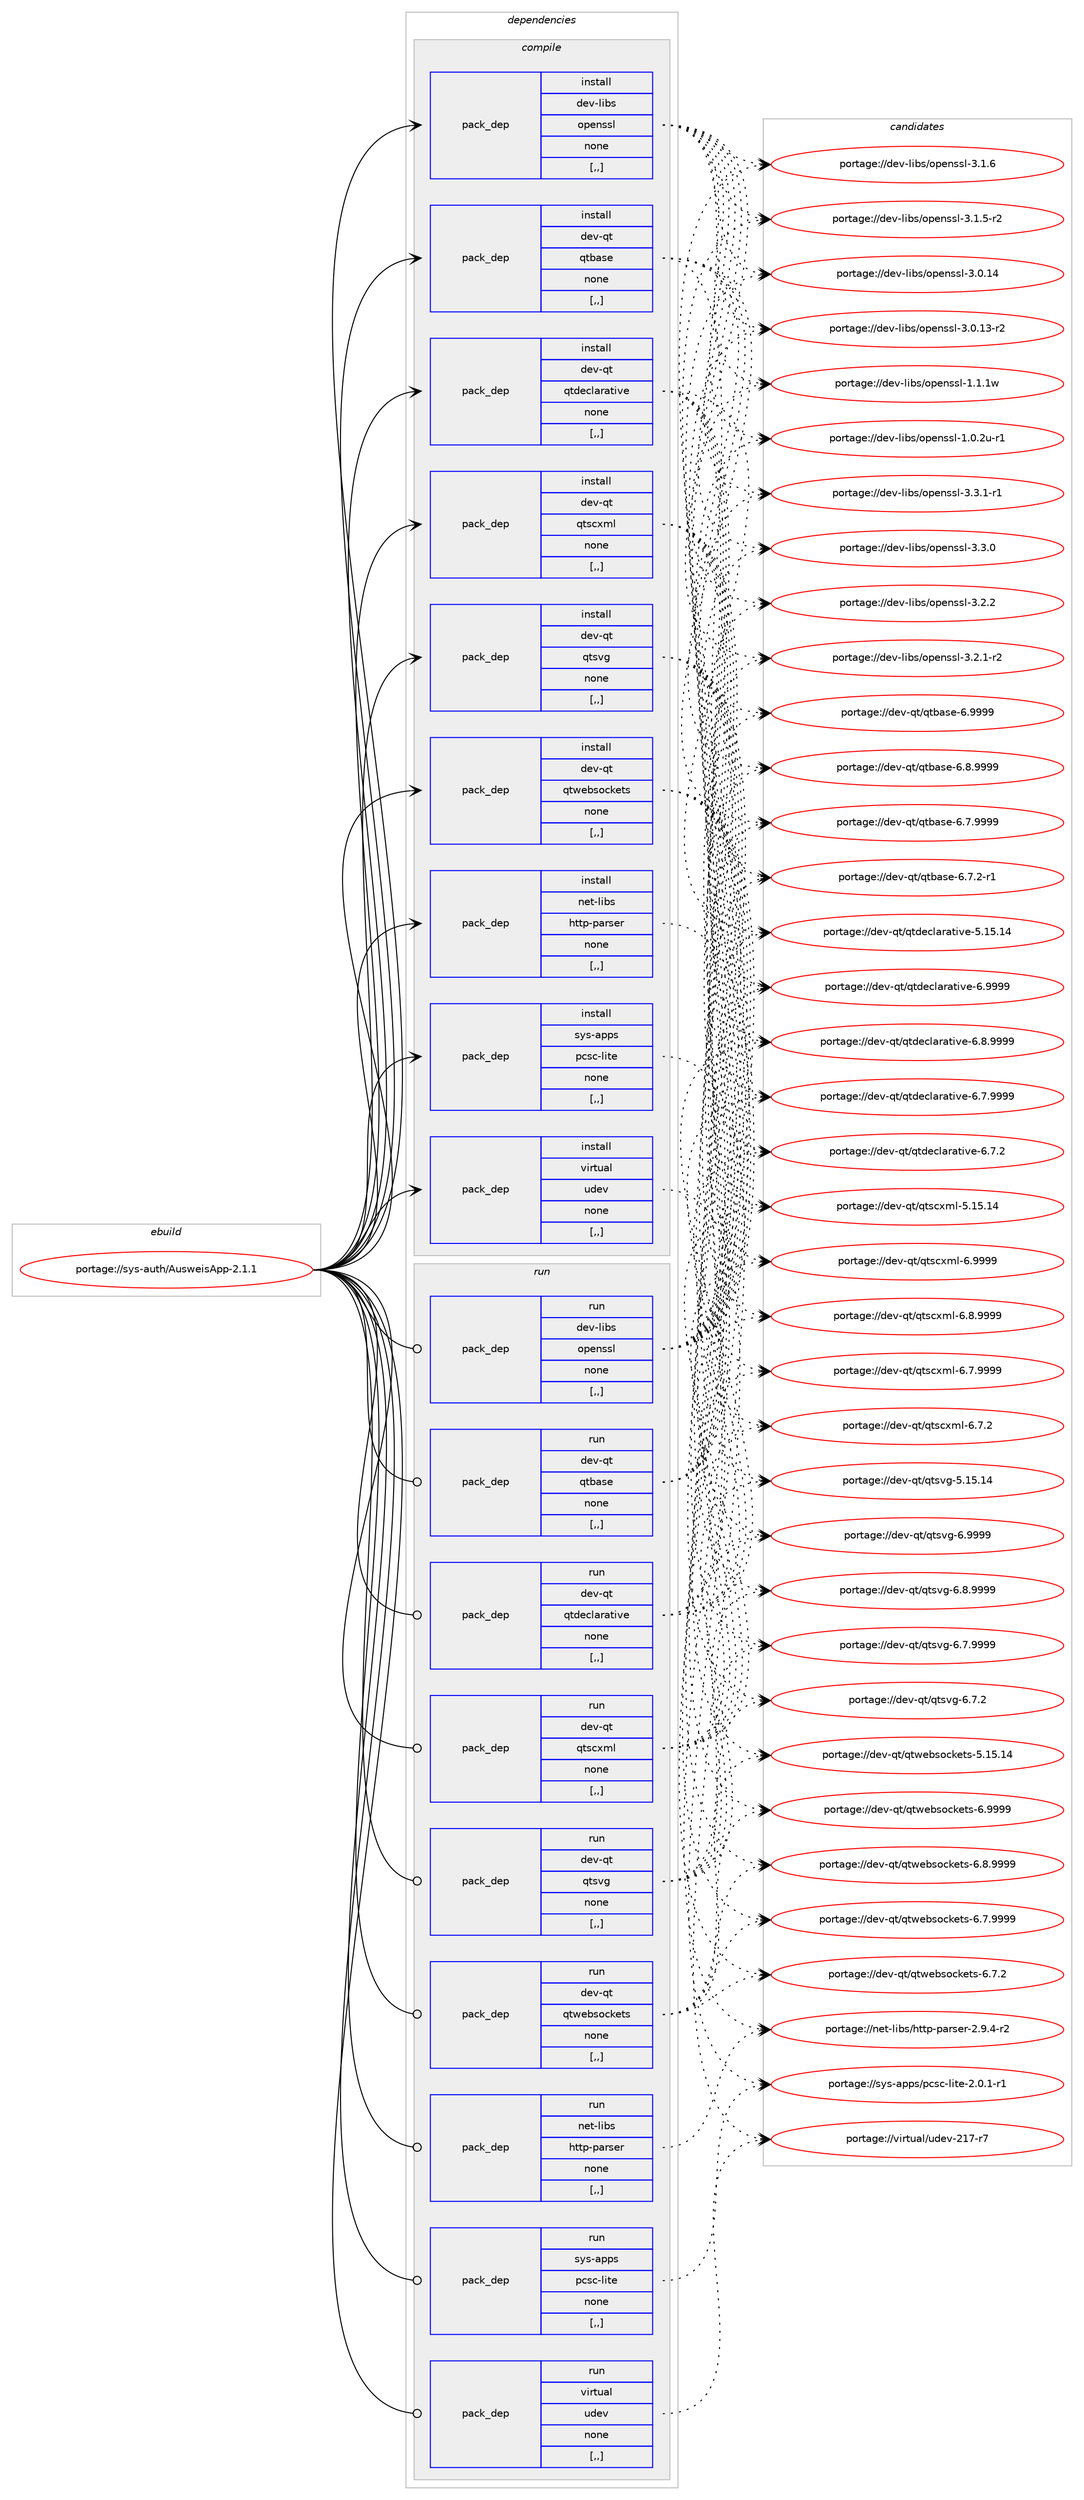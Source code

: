 digraph prolog {

# *************
# Graph options
# *************

newrank=true;
concentrate=true;
compound=true;
graph [rankdir=LR,fontname=Helvetica,fontsize=10,ranksep=1.5];#, ranksep=2.5, nodesep=0.2];
edge  [arrowhead=vee];
node  [fontname=Helvetica,fontsize=10];

# **********
# The ebuild
# **********

subgraph cluster_leftcol {
color=gray;
label=<<i>ebuild</i>>;
id [label="portage://sys-auth/AusweisApp-2.1.1", color=red, width=4, href="../sys-auth/AusweisApp-2.1.1.svg"];
}

# ****************
# The dependencies
# ****************

subgraph cluster_midcol {
color=gray;
label=<<i>dependencies</i>>;
subgraph cluster_compile {
fillcolor="#eeeeee";
style=filled;
label=<<i>compile</i>>;
subgraph pack310370 {
dependency426392 [label=<<TABLE BORDER="0" CELLBORDER="1" CELLSPACING="0" CELLPADDING="4" WIDTH="220"><TR><TD ROWSPAN="6" CELLPADDING="30">pack_dep</TD></TR><TR><TD WIDTH="110">install</TD></TR><TR><TD>dev-libs</TD></TR><TR><TD>openssl</TD></TR><TR><TD>none</TD></TR><TR><TD>[,,]</TD></TR></TABLE>>, shape=none, color=blue];
}
id:e -> dependency426392:w [weight=20,style="solid",arrowhead="vee"];
subgraph pack310371 {
dependency426393 [label=<<TABLE BORDER="0" CELLBORDER="1" CELLSPACING="0" CELLPADDING="4" WIDTH="220"><TR><TD ROWSPAN="6" CELLPADDING="30">pack_dep</TD></TR><TR><TD WIDTH="110">install</TD></TR><TR><TD>dev-qt</TD></TR><TR><TD>qtbase</TD></TR><TR><TD>none</TD></TR><TR><TD>[,,]</TD></TR></TABLE>>, shape=none, color=blue];
}
id:e -> dependency426393:w [weight=20,style="solid",arrowhead="vee"];
subgraph pack310372 {
dependency426394 [label=<<TABLE BORDER="0" CELLBORDER="1" CELLSPACING="0" CELLPADDING="4" WIDTH="220"><TR><TD ROWSPAN="6" CELLPADDING="30">pack_dep</TD></TR><TR><TD WIDTH="110">install</TD></TR><TR><TD>dev-qt</TD></TR><TR><TD>qtdeclarative</TD></TR><TR><TD>none</TD></TR><TR><TD>[,,]</TD></TR></TABLE>>, shape=none, color=blue];
}
id:e -> dependency426394:w [weight=20,style="solid",arrowhead="vee"];
subgraph pack310373 {
dependency426395 [label=<<TABLE BORDER="0" CELLBORDER="1" CELLSPACING="0" CELLPADDING="4" WIDTH="220"><TR><TD ROWSPAN="6" CELLPADDING="30">pack_dep</TD></TR><TR><TD WIDTH="110">install</TD></TR><TR><TD>dev-qt</TD></TR><TR><TD>qtscxml</TD></TR><TR><TD>none</TD></TR><TR><TD>[,,]</TD></TR></TABLE>>, shape=none, color=blue];
}
id:e -> dependency426395:w [weight=20,style="solid",arrowhead="vee"];
subgraph pack310374 {
dependency426396 [label=<<TABLE BORDER="0" CELLBORDER="1" CELLSPACING="0" CELLPADDING="4" WIDTH="220"><TR><TD ROWSPAN="6" CELLPADDING="30">pack_dep</TD></TR><TR><TD WIDTH="110">install</TD></TR><TR><TD>dev-qt</TD></TR><TR><TD>qtsvg</TD></TR><TR><TD>none</TD></TR><TR><TD>[,,]</TD></TR></TABLE>>, shape=none, color=blue];
}
id:e -> dependency426396:w [weight=20,style="solid",arrowhead="vee"];
subgraph pack310375 {
dependency426397 [label=<<TABLE BORDER="0" CELLBORDER="1" CELLSPACING="0" CELLPADDING="4" WIDTH="220"><TR><TD ROWSPAN="6" CELLPADDING="30">pack_dep</TD></TR><TR><TD WIDTH="110">install</TD></TR><TR><TD>dev-qt</TD></TR><TR><TD>qtwebsockets</TD></TR><TR><TD>none</TD></TR><TR><TD>[,,]</TD></TR></TABLE>>, shape=none, color=blue];
}
id:e -> dependency426397:w [weight=20,style="solid",arrowhead="vee"];
subgraph pack310376 {
dependency426398 [label=<<TABLE BORDER="0" CELLBORDER="1" CELLSPACING="0" CELLPADDING="4" WIDTH="220"><TR><TD ROWSPAN="6" CELLPADDING="30">pack_dep</TD></TR><TR><TD WIDTH="110">install</TD></TR><TR><TD>net-libs</TD></TR><TR><TD>http-parser</TD></TR><TR><TD>none</TD></TR><TR><TD>[,,]</TD></TR></TABLE>>, shape=none, color=blue];
}
id:e -> dependency426398:w [weight=20,style="solid",arrowhead="vee"];
subgraph pack310377 {
dependency426399 [label=<<TABLE BORDER="0" CELLBORDER="1" CELLSPACING="0" CELLPADDING="4" WIDTH="220"><TR><TD ROWSPAN="6" CELLPADDING="30">pack_dep</TD></TR><TR><TD WIDTH="110">install</TD></TR><TR><TD>sys-apps</TD></TR><TR><TD>pcsc-lite</TD></TR><TR><TD>none</TD></TR><TR><TD>[,,]</TD></TR></TABLE>>, shape=none, color=blue];
}
id:e -> dependency426399:w [weight=20,style="solid",arrowhead="vee"];
subgraph pack310378 {
dependency426400 [label=<<TABLE BORDER="0" CELLBORDER="1" CELLSPACING="0" CELLPADDING="4" WIDTH="220"><TR><TD ROWSPAN="6" CELLPADDING="30">pack_dep</TD></TR><TR><TD WIDTH="110">install</TD></TR><TR><TD>virtual</TD></TR><TR><TD>udev</TD></TR><TR><TD>none</TD></TR><TR><TD>[,,]</TD></TR></TABLE>>, shape=none, color=blue];
}
id:e -> dependency426400:w [weight=20,style="solid",arrowhead="vee"];
}
subgraph cluster_compileandrun {
fillcolor="#eeeeee";
style=filled;
label=<<i>compile and run</i>>;
}
subgraph cluster_run {
fillcolor="#eeeeee";
style=filled;
label=<<i>run</i>>;
subgraph pack310379 {
dependency426401 [label=<<TABLE BORDER="0" CELLBORDER="1" CELLSPACING="0" CELLPADDING="4" WIDTH="220"><TR><TD ROWSPAN="6" CELLPADDING="30">pack_dep</TD></TR><TR><TD WIDTH="110">run</TD></TR><TR><TD>dev-libs</TD></TR><TR><TD>openssl</TD></TR><TR><TD>none</TD></TR><TR><TD>[,,]</TD></TR></TABLE>>, shape=none, color=blue];
}
id:e -> dependency426401:w [weight=20,style="solid",arrowhead="odot"];
subgraph pack310380 {
dependency426402 [label=<<TABLE BORDER="0" CELLBORDER="1" CELLSPACING="0" CELLPADDING="4" WIDTH="220"><TR><TD ROWSPAN="6" CELLPADDING="30">pack_dep</TD></TR><TR><TD WIDTH="110">run</TD></TR><TR><TD>dev-qt</TD></TR><TR><TD>qtbase</TD></TR><TR><TD>none</TD></TR><TR><TD>[,,]</TD></TR></TABLE>>, shape=none, color=blue];
}
id:e -> dependency426402:w [weight=20,style="solid",arrowhead="odot"];
subgraph pack310381 {
dependency426403 [label=<<TABLE BORDER="0" CELLBORDER="1" CELLSPACING="0" CELLPADDING="4" WIDTH="220"><TR><TD ROWSPAN="6" CELLPADDING="30">pack_dep</TD></TR><TR><TD WIDTH="110">run</TD></TR><TR><TD>dev-qt</TD></TR><TR><TD>qtdeclarative</TD></TR><TR><TD>none</TD></TR><TR><TD>[,,]</TD></TR></TABLE>>, shape=none, color=blue];
}
id:e -> dependency426403:w [weight=20,style="solid",arrowhead="odot"];
subgraph pack310382 {
dependency426404 [label=<<TABLE BORDER="0" CELLBORDER="1" CELLSPACING="0" CELLPADDING="4" WIDTH="220"><TR><TD ROWSPAN="6" CELLPADDING="30">pack_dep</TD></TR><TR><TD WIDTH="110">run</TD></TR><TR><TD>dev-qt</TD></TR><TR><TD>qtscxml</TD></TR><TR><TD>none</TD></TR><TR><TD>[,,]</TD></TR></TABLE>>, shape=none, color=blue];
}
id:e -> dependency426404:w [weight=20,style="solid",arrowhead="odot"];
subgraph pack310383 {
dependency426405 [label=<<TABLE BORDER="0" CELLBORDER="1" CELLSPACING="0" CELLPADDING="4" WIDTH="220"><TR><TD ROWSPAN="6" CELLPADDING="30">pack_dep</TD></TR><TR><TD WIDTH="110">run</TD></TR><TR><TD>dev-qt</TD></TR><TR><TD>qtsvg</TD></TR><TR><TD>none</TD></TR><TR><TD>[,,]</TD></TR></TABLE>>, shape=none, color=blue];
}
id:e -> dependency426405:w [weight=20,style="solid",arrowhead="odot"];
subgraph pack310384 {
dependency426406 [label=<<TABLE BORDER="0" CELLBORDER="1" CELLSPACING="0" CELLPADDING="4" WIDTH="220"><TR><TD ROWSPAN="6" CELLPADDING="30">pack_dep</TD></TR><TR><TD WIDTH="110">run</TD></TR><TR><TD>dev-qt</TD></TR><TR><TD>qtwebsockets</TD></TR><TR><TD>none</TD></TR><TR><TD>[,,]</TD></TR></TABLE>>, shape=none, color=blue];
}
id:e -> dependency426406:w [weight=20,style="solid",arrowhead="odot"];
subgraph pack310385 {
dependency426407 [label=<<TABLE BORDER="0" CELLBORDER="1" CELLSPACING="0" CELLPADDING="4" WIDTH="220"><TR><TD ROWSPAN="6" CELLPADDING="30">pack_dep</TD></TR><TR><TD WIDTH="110">run</TD></TR><TR><TD>net-libs</TD></TR><TR><TD>http-parser</TD></TR><TR><TD>none</TD></TR><TR><TD>[,,]</TD></TR></TABLE>>, shape=none, color=blue];
}
id:e -> dependency426407:w [weight=20,style="solid",arrowhead="odot"];
subgraph pack310386 {
dependency426408 [label=<<TABLE BORDER="0" CELLBORDER="1" CELLSPACING="0" CELLPADDING="4" WIDTH="220"><TR><TD ROWSPAN="6" CELLPADDING="30">pack_dep</TD></TR><TR><TD WIDTH="110">run</TD></TR><TR><TD>sys-apps</TD></TR><TR><TD>pcsc-lite</TD></TR><TR><TD>none</TD></TR><TR><TD>[,,]</TD></TR></TABLE>>, shape=none, color=blue];
}
id:e -> dependency426408:w [weight=20,style="solid",arrowhead="odot"];
subgraph pack310387 {
dependency426409 [label=<<TABLE BORDER="0" CELLBORDER="1" CELLSPACING="0" CELLPADDING="4" WIDTH="220"><TR><TD ROWSPAN="6" CELLPADDING="30">pack_dep</TD></TR><TR><TD WIDTH="110">run</TD></TR><TR><TD>virtual</TD></TR><TR><TD>udev</TD></TR><TR><TD>none</TD></TR><TR><TD>[,,]</TD></TR></TABLE>>, shape=none, color=blue];
}
id:e -> dependency426409:w [weight=20,style="solid",arrowhead="odot"];
}
}

# **************
# The candidates
# **************

subgraph cluster_choices {
rank=same;
color=gray;
label=<<i>candidates</i>>;

subgraph choice310370 {
color=black;
nodesep=1;
choice1001011184510810598115471111121011101151151084551465146494511449 [label="portage://dev-libs/openssl-3.3.1-r1", color=red, width=4,href="../dev-libs/openssl-3.3.1-r1.svg"];
choice100101118451081059811547111112101110115115108455146514648 [label="portage://dev-libs/openssl-3.3.0", color=red, width=4,href="../dev-libs/openssl-3.3.0.svg"];
choice100101118451081059811547111112101110115115108455146504650 [label="portage://dev-libs/openssl-3.2.2", color=red, width=4,href="../dev-libs/openssl-3.2.2.svg"];
choice1001011184510810598115471111121011101151151084551465046494511450 [label="portage://dev-libs/openssl-3.2.1-r2", color=red, width=4,href="../dev-libs/openssl-3.2.1-r2.svg"];
choice100101118451081059811547111112101110115115108455146494654 [label="portage://dev-libs/openssl-3.1.6", color=red, width=4,href="../dev-libs/openssl-3.1.6.svg"];
choice1001011184510810598115471111121011101151151084551464946534511450 [label="portage://dev-libs/openssl-3.1.5-r2", color=red, width=4,href="../dev-libs/openssl-3.1.5-r2.svg"];
choice10010111845108105981154711111210111011511510845514648464952 [label="portage://dev-libs/openssl-3.0.14", color=red, width=4,href="../dev-libs/openssl-3.0.14.svg"];
choice100101118451081059811547111112101110115115108455146484649514511450 [label="portage://dev-libs/openssl-3.0.13-r2", color=red, width=4,href="../dev-libs/openssl-3.0.13-r2.svg"];
choice100101118451081059811547111112101110115115108454946494649119 [label="portage://dev-libs/openssl-1.1.1w", color=red, width=4,href="../dev-libs/openssl-1.1.1w.svg"];
choice1001011184510810598115471111121011101151151084549464846501174511449 [label="portage://dev-libs/openssl-1.0.2u-r1", color=red, width=4,href="../dev-libs/openssl-1.0.2u-r1.svg"];
dependency426392:e -> choice1001011184510810598115471111121011101151151084551465146494511449:w [style=dotted,weight="100"];
dependency426392:e -> choice100101118451081059811547111112101110115115108455146514648:w [style=dotted,weight="100"];
dependency426392:e -> choice100101118451081059811547111112101110115115108455146504650:w [style=dotted,weight="100"];
dependency426392:e -> choice1001011184510810598115471111121011101151151084551465046494511450:w [style=dotted,weight="100"];
dependency426392:e -> choice100101118451081059811547111112101110115115108455146494654:w [style=dotted,weight="100"];
dependency426392:e -> choice1001011184510810598115471111121011101151151084551464946534511450:w [style=dotted,weight="100"];
dependency426392:e -> choice10010111845108105981154711111210111011511510845514648464952:w [style=dotted,weight="100"];
dependency426392:e -> choice100101118451081059811547111112101110115115108455146484649514511450:w [style=dotted,weight="100"];
dependency426392:e -> choice100101118451081059811547111112101110115115108454946494649119:w [style=dotted,weight="100"];
dependency426392:e -> choice1001011184510810598115471111121011101151151084549464846501174511449:w [style=dotted,weight="100"];
}
subgraph choice310371 {
color=black;
nodesep=1;
choice1001011184511311647113116989711510145544657575757 [label="portage://dev-qt/qtbase-6.9999", color=red, width=4,href="../dev-qt/qtbase-6.9999.svg"];
choice10010111845113116471131169897115101455446564657575757 [label="portage://dev-qt/qtbase-6.8.9999", color=red, width=4,href="../dev-qt/qtbase-6.8.9999.svg"];
choice10010111845113116471131169897115101455446554657575757 [label="portage://dev-qt/qtbase-6.7.9999", color=red, width=4,href="../dev-qt/qtbase-6.7.9999.svg"];
choice100101118451131164711311698971151014554465546504511449 [label="portage://dev-qt/qtbase-6.7.2-r1", color=red, width=4,href="../dev-qt/qtbase-6.7.2-r1.svg"];
dependency426393:e -> choice1001011184511311647113116989711510145544657575757:w [style=dotted,weight="100"];
dependency426393:e -> choice10010111845113116471131169897115101455446564657575757:w [style=dotted,weight="100"];
dependency426393:e -> choice10010111845113116471131169897115101455446554657575757:w [style=dotted,weight="100"];
dependency426393:e -> choice100101118451131164711311698971151014554465546504511449:w [style=dotted,weight="100"];
}
subgraph choice310372 {
color=black;
nodesep=1;
choice100101118451131164711311610010199108971149711610511810145544657575757 [label="portage://dev-qt/qtdeclarative-6.9999", color=red, width=4,href="../dev-qt/qtdeclarative-6.9999.svg"];
choice1001011184511311647113116100101991089711497116105118101455446564657575757 [label="portage://dev-qt/qtdeclarative-6.8.9999", color=red, width=4,href="../dev-qt/qtdeclarative-6.8.9999.svg"];
choice1001011184511311647113116100101991089711497116105118101455446554657575757 [label="portage://dev-qt/qtdeclarative-6.7.9999", color=red, width=4,href="../dev-qt/qtdeclarative-6.7.9999.svg"];
choice1001011184511311647113116100101991089711497116105118101455446554650 [label="portage://dev-qt/qtdeclarative-6.7.2", color=red, width=4,href="../dev-qt/qtdeclarative-6.7.2.svg"];
choice10010111845113116471131161001019910897114971161051181014553464953464952 [label="portage://dev-qt/qtdeclarative-5.15.14", color=red, width=4,href="../dev-qt/qtdeclarative-5.15.14.svg"];
dependency426394:e -> choice100101118451131164711311610010199108971149711610511810145544657575757:w [style=dotted,weight="100"];
dependency426394:e -> choice1001011184511311647113116100101991089711497116105118101455446564657575757:w [style=dotted,weight="100"];
dependency426394:e -> choice1001011184511311647113116100101991089711497116105118101455446554657575757:w [style=dotted,weight="100"];
dependency426394:e -> choice1001011184511311647113116100101991089711497116105118101455446554650:w [style=dotted,weight="100"];
dependency426394:e -> choice10010111845113116471131161001019910897114971161051181014553464953464952:w [style=dotted,weight="100"];
}
subgraph choice310373 {
color=black;
nodesep=1;
choice10010111845113116471131161159912010910845544657575757 [label="portage://dev-qt/qtscxml-6.9999", color=red, width=4,href="../dev-qt/qtscxml-6.9999.svg"];
choice100101118451131164711311611599120109108455446564657575757 [label="portage://dev-qt/qtscxml-6.8.9999", color=red, width=4,href="../dev-qt/qtscxml-6.8.9999.svg"];
choice100101118451131164711311611599120109108455446554657575757 [label="portage://dev-qt/qtscxml-6.7.9999", color=red, width=4,href="../dev-qt/qtscxml-6.7.9999.svg"];
choice100101118451131164711311611599120109108455446554650 [label="portage://dev-qt/qtscxml-6.7.2", color=red, width=4,href="../dev-qt/qtscxml-6.7.2.svg"];
choice1001011184511311647113116115991201091084553464953464952 [label="portage://dev-qt/qtscxml-5.15.14", color=red, width=4,href="../dev-qt/qtscxml-5.15.14.svg"];
dependency426395:e -> choice10010111845113116471131161159912010910845544657575757:w [style=dotted,weight="100"];
dependency426395:e -> choice100101118451131164711311611599120109108455446564657575757:w [style=dotted,weight="100"];
dependency426395:e -> choice100101118451131164711311611599120109108455446554657575757:w [style=dotted,weight="100"];
dependency426395:e -> choice100101118451131164711311611599120109108455446554650:w [style=dotted,weight="100"];
dependency426395:e -> choice1001011184511311647113116115991201091084553464953464952:w [style=dotted,weight="100"];
}
subgraph choice310374 {
color=black;
nodesep=1;
choice100101118451131164711311611511810345544657575757 [label="portage://dev-qt/qtsvg-6.9999", color=red, width=4,href="../dev-qt/qtsvg-6.9999.svg"];
choice1001011184511311647113116115118103455446564657575757 [label="portage://dev-qt/qtsvg-6.8.9999", color=red, width=4,href="../dev-qt/qtsvg-6.8.9999.svg"];
choice1001011184511311647113116115118103455446554657575757 [label="portage://dev-qt/qtsvg-6.7.9999", color=red, width=4,href="../dev-qt/qtsvg-6.7.9999.svg"];
choice1001011184511311647113116115118103455446554650 [label="portage://dev-qt/qtsvg-6.7.2", color=red, width=4,href="../dev-qt/qtsvg-6.7.2.svg"];
choice10010111845113116471131161151181034553464953464952 [label="portage://dev-qt/qtsvg-5.15.14", color=red, width=4,href="../dev-qt/qtsvg-5.15.14.svg"];
dependency426396:e -> choice100101118451131164711311611511810345544657575757:w [style=dotted,weight="100"];
dependency426396:e -> choice1001011184511311647113116115118103455446564657575757:w [style=dotted,weight="100"];
dependency426396:e -> choice1001011184511311647113116115118103455446554657575757:w [style=dotted,weight="100"];
dependency426396:e -> choice1001011184511311647113116115118103455446554650:w [style=dotted,weight="100"];
dependency426396:e -> choice10010111845113116471131161151181034553464953464952:w [style=dotted,weight="100"];
}
subgraph choice310375 {
color=black;
nodesep=1;
choice1001011184511311647113116119101981151119910710111611545544657575757 [label="portage://dev-qt/qtwebsockets-6.9999", color=red, width=4,href="../dev-qt/qtwebsockets-6.9999.svg"];
choice10010111845113116471131161191019811511199107101116115455446564657575757 [label="portage://dev-qt/qtwebsockets-6.8.9999", color=red, width=4,href="../dev-qt/qtwebsockets-6.8.9999.svg"];
choice10010111845113116471131161191019811511199107101116115455446554657575757 [label="portage://dev-qt/qtwebsockets-6.7.9999", color=red, width=4,href="../dev-qt/qtwebsockets-6.7.9999.svg"];
choice10010111845113116471131161191019811511199107101116115455446554650 [label="portage://dev-qt/qtwebsockets-6.7.2", color=red, width=4,href="../dev-qt/qtwebsockets-6.7.2.svg"];
choice100101118451131164711311611910198115111991071011161154553464953464952 [label="portage://dev-qt/qtwebsockets-5.15.14", color=red, width=4,href="../dev-qt/qtwebsockets-5.15.14.svg"];
dependency426397:e -> choice1001011184511311647113116119101981151119910710111611545544657575757:w [style=dotted,weight="100"];
dependency426397:e -> choice10010111845113116471131161191019811511199107101116115455446564657575757:w [style=dotted,weight="100"];
dependency426397:e -> choice10010111845113116471131161191019811511199107101116115455446554657575757:w [style=dotted,weight="100"];
dependency426397:e -> choice10010111845113116471131161191019811511199107101116115455446554650:w [style=dotted,weight="100"];
dependency426397:e -> choice100101118451131164711311611910198115111991071011161154553464953464952:w [style=dotted,weight="100"];
}
subgraph choice310376 {
color=black;
nodesep=1;
choice11010111645108105981154710411611611245112971141151011144550465746524511450 [label="portage://net-libs/http-parser-2.9.4-r2", color=red, width=4,href="../net-libs/http-parser-2.9.4-r2.svg"];
dependency426398:e -> choice11010111645108105981154710411611611245112971141151011144550465746524511450:w [style=dotted,weight="100"];
}
subgraph choice310377 {
color=black;
nodesep=1;
choice1151211154597112112115471129911599451081051161014550464846494511449 [label="portage://sys-apps/pcsc-lite-2.0.1-r1", color=red, width=4,href="../sys-apps/pcsc-lite-2.0.1-r1.svg"];
dependency426399:e -> choice1151211154597112112115471129911599451081051161014550464846494511449:w [style=dotted,weight="100"];
}
subgraph choice310378 {
color=black;
nodesep=1;
choice1181051141161179710847117100101118455049554511455 [label="portage://virtual/udev-217-r7", color=red, width=4,href="../virtual/udev-217-r7.svg"];
dependency426400:e -> choice1181051141161179710847117100101118455049554511455:w [style=dotted,weight="100"];
}
subgraph choice310379 {
color=black;
nodesep=1;
choice1001011184510810598115471111121011101151151084551465146494511449 [label="portage://dev-libs/openssl-3.3.1-r1", color=red, width=4,href="../dev-libs/openssl-3.3.1-r1.svg"];
choice100101118451081059811547111112101110115115108455146514648 [label="portage://dev-libs/openssl-3.3.0", color=red, width=4,href="../dev-libs/openssl-3.3.0.svg"];
choice100101118451081059811547111112101110115115108455146504650 [label="portage://dev-libs/openssl-3.2.2", color=red, width=4,href="../dev-libs/openssl-3.2.2.svg"];
choice1001011184510810598115471111121011101151151084551465046494511450 [label="portage://dev-libs/openssl-3.2.1-r2", color=red, width=4,href="../dev-libs/openssl-3.2.1-r2.svg"];
choice100101118451081059811547111112101110115115108455146494654 [label="portage://dev-libs/openssl-3.1.6", color=red, width=4,href="../dev-libs/openssl-3.1.6.svg"];
choice1001011184510810598115471111121011101151151084551464946534511450 [label="portage://dev-libs/openssl-3.1.5-r2", color=red, width=4,href="../dev-libs/openssl-3.1.5-r2.svg"];
choice10010111845108105981154711111210111011511510845514648464952 [label="portage://dev-libs/openssl-3.0.14", color=red, width=4,href="../dev-libs/openssl-3.0.14.svg"];
choice100101118451081059811547111112101110115115108455146484649514511450 [label="portage://dev-libs/openssl-3.0.13-r2", color=red, width=4,href="../dev-libs/openssl-3.0.13-r2.svg"];
choice100101118451081059811547111112101110115115108454946494649119 [label="portage://dev-libs/openssl-1.1.1w", color=red, width=4,href="../dev-libs/openssl-1.1.1w.svg"];
choice1001011184510810598115471111121011101151151084549464846501174511449 [label="portage://dev-libs/openssl-1.0.2u-r1", color=red, width=4,href="../dev-libs/openssl-1.0.2u-r1.svg"];
dependency426401:e -> choice1001011184510810598115471111121011101151151084551465146494511449:w [style=dotted,weight="100"];
dependency426401:e -> choice100101118451081059811547111112101110115115108455146514648:w [style=dotted,weight="100"];
dependency426401:e -> choice100101118451081059811547111112101110115115108455146504650:w [style=dotted,weight="100"];
dependency426401:e -> choice1001011184510810598115471111121011101151151084551465046494511450:w [style=dotted,weight="100"];
dependency426401:e -> choice100101118451081059811547111112101110115115108455146494654:w [style=dotted,weight="100"];
dependency426401:e -> choice1001011184510810598115471111121011101151151084551464946534511450:w [style=dotted,weight="100"];
dependency426401:e -> choice10010111845108105981154711111210111011511510845514648464952:w [style=dotted,weight="100"];
dependency426401:e -> choice100101118451081059811547111112101110115115108455146484649514511450:w [style=dotted,weight="100"];
dependency426401:e -> choice100101118451081059811547111112101110115115108454946494649119:w [style=dotted,weight="100"];
dependency426401:e -> choice1001011184510810598115471111121011101151151084549464846501174511449:w [style=dotted,weight="100"];
}
subgraph choice310380 {
color=black;
nodesep=1;
choice1001011184511311647113116989711510145544657575757 [label="portage://dev-qt/qtbase-6.9999", color=red, width=4,href="../dev-qt/qtbase-6.9999.svg"];
choice10010111845113116471131169897115101455446564657575757 [label="portage://dev-qt/qtbase-6.8.9999", color=red, width=4,href="../dev-qt/qtbase-6.8.9999.svg"];
choice10010111845113116471131169897115101455446554657575757 [label="portage://dev-qt/qtbase-6.7.9999", color=red, width=4,href="../dev-qt/qtbase-6.7.9999.svg"];
choice100101118451131164711311698971151014554465546504511449 [label="portage://dev-qt/qtbase-6.7.2-r1", color=red, width=4,href="../dev-qt/qtbase-6.7.2-r1.svg"];
dependency426402:e -> choice1001011184511311647113116989711510145544657575757:w [style=dotted,weight="100"];
dependency426402:e -> choice10010111845113116471131169897115101455446564657575757:w [style=dotted,weight="100"];
dependency426402:e -> choice10010111845113116471131169897115101455446554657575757:w [style=dotted,weight="100"];
dependency426402:e -> choice100101118451131164711311698971151014554465546504511449:w [style=dotted,weight="100"];
}
subgraph choice310381 {
color=black;
nodesep=1;
choice100101118451131164711311610010199108971149711610511810145544657575757 [label="portage://dev-qt/qtdeclarative-6.9999", color=red, width=4,href="../dev-qt/qtdeclarative-6.9999.svg"];
choice1001011184511311647113116100101991089711497116105118101455446564657575757 [label="portage://dev-qt/qtdeclarative-6.8.9999", color=red, width=4,href="../dev-qt/qtdeclarative-6.8.9999.svg"];
choice1001011184511311647113116100101991089711497116105118101455446554657575757 [label="portage://dev-qt/qtdeclarative-6.7.9999", color=red, width=4,href="../dev-qt/qtdeclarative-6.7.9999.svg"];
choice1001011184511311647113116100101991089711497116105118101455446554650 [label="portage://dev-qt/qtdeclarative-6.7.2", color=red, width=4,href="../dev-qt/qtdeclarative-6.7.2.svg"];
choice10010111845113116471131161001019910897114971161051181014553464953464952 [label="portage://dev-qt/qtdeclarative-5.15.14", color=red, width=4,href="../dev-qt/qtdeclarative-5.15.14.svg"];
dependency426403:e -> choice100101118451131164711311610010199108971149711610511810145544657575757:w [style=dotted,weight="100"];
dependency426403:e -> choice1001011184511311647113116100101991089711497116105118101455446564657575757:w [style=dotted,weight="100"];
dependency426403:e -> choice1001011184511311647113116100101991089711497116105118101455446554657575757:w [style=dotted,weight="100"];
dependency426403:e -> choice1001011184511311647113116100101991089711497116105118101455446554650:w [style=dotted,weight="100"];
dependency426403:e -> choice10010111845113116471131161001019910897114971161051181014553464953464952:w [style=dotted,weight="100"];
}
subgraph choice310382 {
color=black;
nodesep=1;
choice10010111845113116471131161159912010910845544657575757 [label="portage://dev-qt/qtscxml-6.9999", color=red, width=4,href="../dev-qt/qtscxml-6.9999.svg"];
choice100101118451131164711311611599120109108455446564657575757 [label="portage://dev-qt/qtscxml-6.8.9999", color=red, width=4,href="../dev-qt/qtscxml-6.8.9999.svg"];
choice100101118451131164711311611599120109108455446554657575757 [label="portage://dev-qt/qtscxml-6.7.9999", color=red, width=4,href="../dev-qt/qtscxml-6.7.9999.svg"];
choice100101118451131164711311611599120109108455446554650 [label="portage://dev-qt/qtscxml-6.7.2", color=red, width=4,href="../dev-qt/qtscxml-6.7.2.svg"];
choice1001011184511311647113116115991201091084553464953464952 [label="portage://dev-qt/qtscxml-5.15.14", color=red, width=4,href="../dev-qt/qtscxml-5.15.14.svg"];
dependency426404:e -> choice10010111845113116471131161159912010910845544657575757:w [style=dotted,weight="100"];
dependency426404:e -> choice100101118451131164711311611599120109108455446564657575757:w [style=dotted,weight="100"];
dependency426404:e -> choice100101118451131164711311611599120109108455446554657575757:w [style=dotted,weight="100"];
dependency426404:e -> choice100101118451131164711311611599120109108455446554650:w [style=dotted,weight="100"];
dependency426404:e -> choice1001011184511311647113116115991201091084553464953464952:w [style=dotted,weight="100"];
}
subgraph choice310383 {
color=black;
nodesep=1;
choice100101118451131164711311611511810345544657575757 [label="portage://dev-qt/qtsvg-6.9999", color=red, width=4,href="../dev-qt/qtsvg-6.9999.svg"];
choice1001011184511311647113116115118103455446564657575757 [label="portage://dev-qt/qtsvg-6.8.9999", color=red, width=4,href="../dev-qt/qtsvg-6.8.9999.svg"];
choice1001011184511311647113116115118103455446554657575757 [label="portage://dev-qt/qtsvg-6.7.9999", color=red, width=4,href="../dev-qt/qtsvg-6.7.9999.svg"];
choice1001011184511311647113116115118103455446554650 [label="portage://dev-qt/qtsvg-6.7.2", color=red, width=4,href="../dev-qt/qtsvg-6.7.2.svg"];
choice10010111845113116471131161151181034553464953464952 [label="portage://dev-qt/qtsvg-5.15.14", color=red, width=4,href="../dev-qt/qtsvg-5.15.14.svg"];
dependency426405:e -> choice100101118451131164711311611511810345544657575757:w [style=dotted,weight="100"];
dependency426405:e -> choice1001011184511311647113116115118103455446564657575757:w [style=dotted,weight="100"];
dependency426405:e -> choice1001011184511311647113116115118103455446554657575757:w [style=dotted,weight="100"];
dependency426405:e -> choice1001011184511311647113116115118103455446554650:w [style=dotted,weight="100"];
dependency426405:e -> choice10010111845113116471131161151181034553464953464952:w [style=dotted,weight="100"];
}
subgraph choice310384 {
color=black;
nodesep=1;
choice1001011184511311647113116119101981151119910710111611545544657575757 [label="portage://dev-qt/qtwebsockets-6.9999", color=red, width=4,href="../dev-qt/qtwebsockets-6.9999.svg"];
choice10010111845113116471131161191019811511199107101116115455446564657575757 [label="portage://dev-qt/qtwebsockets-6.8.9999", color=red, width=4,href="../dev-qt/qtwebsockets-6.8.9999.svg"];
choice10010111845113116471131161191019811511199107101116115455446554657575757 [label="portage://dev-qt/qtwebsockets-6.7.9999", color=red, width=4,href="../dev-qt/qtwebsockets-6.7.9999.svg"];
choice10010111845113116471131161191019811511199107101116115455446554650 [label="portage://dev-qt/qtwebsockets-6.7.2", color=red, width=4,href="../dev-qt/qtwebsockets-6.7.2.svg"];
choice100101118451131164711311611910198115111991071011161154553464953464952 [label="portage://dev-qt/qtwebsockets-5.15.14", color=red, width=4,href="../dev-qt/qtwebsockets-5.15.14.svg"];
dependency426406:e -> choice1001011184511311647113116119101981151119910710111611545544657575757:w [style=dotted,weight="100"];
dependency426406:e -> choice10010111845113116471131161191019811511199107101116115455446564657575757:w [style=dotted,weight="100"];
dependency426406:e -> choice10010111845113116471131161191019811511199107101116115455446554657575757:w [style=dotted,weight="100"];
dependency426406:e -> choice10010111845113116471131161191019811511199107101116115455446554650:w [style=dotted,weight="100"];
dependency426406:e -> choice100101118451131164711311611910198115111991071011161154553464953464952:w [style=dotted,weight="100"];
}
subgraph choice310385 {
color=black;
nodesep=1;
choice11010111645108105981154710411611611245112971141151011144550465746524511450 [label="portage://net-libs/http-parser-2.9.4-r2", color=red, width=4,href="../net-libs/http-parser-2.9.4-r2.svg"];
dependency426407:e -> choice11010111645108105981154710411611611245112971141151011144550465746524511450:w [style=dotted,weight="100"];
}
subgraph choice310386 {
color=black;
nodesep=1;
choice1151211154597112112115471129911599451081051161014550464846494511449 [label="portage://sys-apps/pcsc-lite-2.0.1-r1", color=red, width=4,href="../sys-apps/pcsc-lite-2.0.1-r1.svg"];
dependency426408:e -> choice1151211154597112112115471129911599451081051161014550464846494511449:w [style=dotted,weight="100"];
}
subgraph choice310387 {
color=black;
nodesep=1;
choice1181051141161179710847117100101118455049554511455 [label="portage://virtual/udev-217-r7", color=red, width=4,href="../virtual/udev-217-r7.svg"];
dependency426409:e -> choice1181051141161179710847117100101118455049554511455:w [style=dotted,weight="100"];
}
}

}
